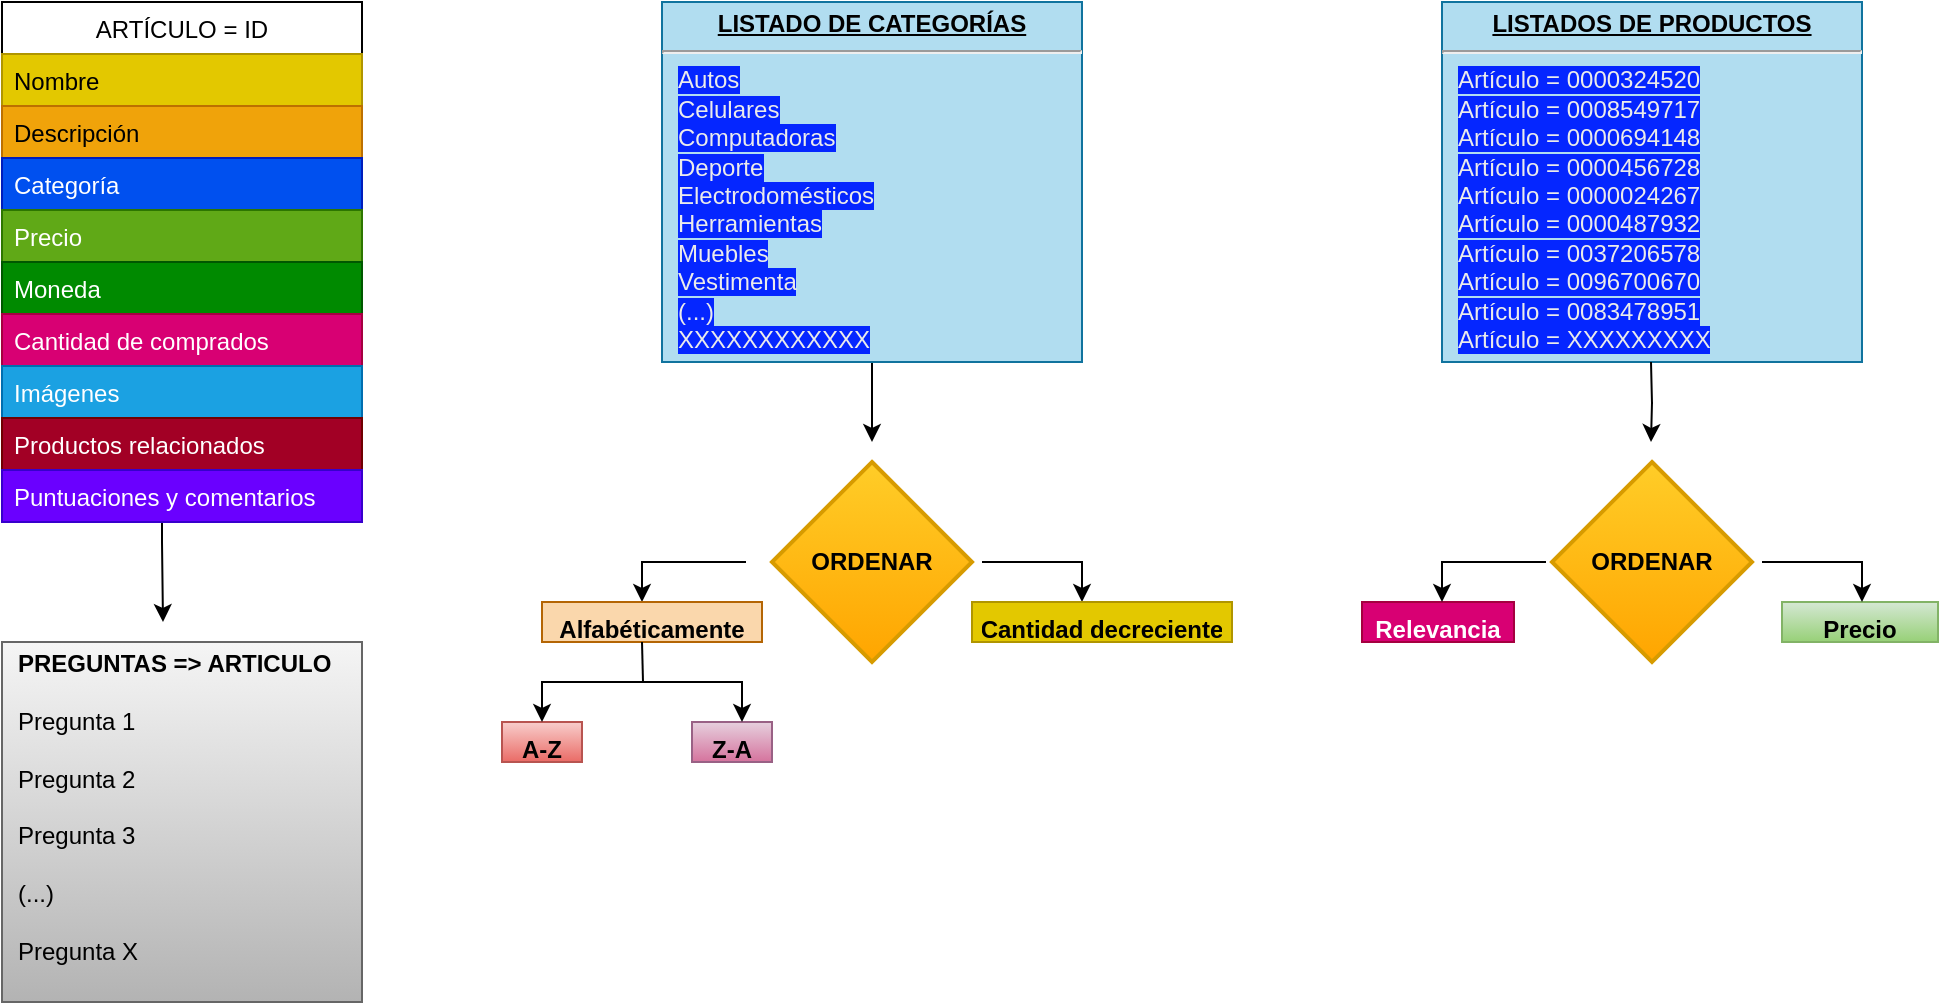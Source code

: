 <mxfile version="15.0.6" type="github">
  <diagram id="C5RBs43oDa-KdzZeNtuy" name="Page-1">
    <mxGraphModel dx="1422" dy="772" grid="1" gridSize="10" guides="1" tooltips="1" connect="1" arrows="1" fold="1" page="1" pageScale="1" pageWidth="827" pageHeight="1169" math="0" shadow="0">
      <root>
        <mxCell id="WIyWlLk6GJQsqaUBKTNV-0" />
        <mxCell id="WIyWlLk6GJQsqaUBKTNV-1" parent="WIyWlLk6GJQsqaUBKTNV-0" />
        <mxCell id="lX6z0dlG5qseJ-_prrLL-1" style="edgeStyle=orthogonalEdgeStyle;rounded=0;orthogonalLoop=1;jettySize=auto;html=1;" edge="1" parent="WIyWlLk6GJQsqaUBKTNV-1">
          <mxGeometry relative="1" as="geometry">
            <mxPoint x="90.5" y="320" as="targetPoint" />
            <mxPoint x="90" y="270" as="sourcePoint" />
            <Array as="points">
              <mxPoint x="90.5" y="280" />
              <mxPoint x="90.5" y="280" />
            </Array>
          </mxGeometry>
        </mxCell>
        <mxCell id="UBO7siHFTKgS_53xjMgw-1" value="ARTÍCULO = ID" style="swimlane;fontStyle=0;childLayout=stackLayout;horizontal=1;startSize=26;horizontalStack=0;resizeParent=1;resizeParentMax=0;resizeLast=0;collapsible=1;marginBottom=0;" parent="WIyWlLk6GJQsqaUBKTNV-1" vertex="1">
          <mxGeometry x="10" y="10" width="180" height="260" as="geometry" />
        </mxCell>
        <mxCell id="UBO7siHFTKgS_53xjMgw-2" value="Nombre" style="text;align=left;verticalAlign=top;spacingLeft=4;spacingRight=4;overflow=hidden;rotatable=0;points=[[0,0.5],[1,0.5]];portConstraint=eastwest;fillColor=#e3c800;strokeColor=#B09500;fontColor=#000000;" parent="UBO7siHFTKgS_53xjMgw-1" vertex="1">
          <mxGeometry y="26" width="180" height="26" as="geometry" />
        </mxCell>
        <mxCell id="UBO7siHFTKgS_53xjMgw-3" value="Descripción" style="text;strokeColor=#BD7000;fillColor=#f0a30a;align=left;verticalAlign=top;spacingLeft=4;spacingRight=4;overflow=hidden;rotatable=0;points=[[0,0.5],[1,0.5]];portConstraint=eastwest;fontColor=#000000;" parent="UBO7siHFTKgS_53xjMgw-1" vertex="1">
          <mxGeometry y="52" width="180" height="26" as="geometry" />
        </mxCell>
        <mxCell id="UBO7siHFTKgS_53xjMgw-4" value="Categoría&#xa;" style="text;strokeColor=#001DBC;fillColor=#0050ef;align=left;verticalAlign=top;spacingLeft=4;spacingRight=4;overflow=hidden;rotatable=0;points=[[0,0.5],[1,0.5]];portConstraint=eastwest;fontColor=#ffffff;" parent="UBO7siHFTKgS_53xjMgw-1" vertex="1">
          <mxGeometry y="78" width="180" height="26" as="geometry" />
        </mxCell>
        <mxCell id="UBO7siHFTKgS_53xjMgw-5" value="Precio" style="text;strokeColor=#2D7600;fillColor=#60a917;align=left;verticalAlign=top;spacingLeft=4;spacingRight=4;overflow=hidden;rotatable=0;points=[[0,0.5],[1,0.5]];portConstraint=eastwest;fontColor=#ffffff;" parent="UBO7siHFTKgS_53xjMgw-1" vertex="1">
          <mxGeometry y="104" width="180" height="26" as="geometry" />
        </mxCell>
        <mxCell id="UBO7siHFTKgS_53xjMgw-6" value="Moneda " style="text;strokeColor=#005700;fillColor=#008a00;align=left;verticalAlign=top;spacingLeft=4;spacingRight=4;overflow=hidden;rotatable=0;points=[[0,0.5],[1,0.5]];portConstraint=eastwest;fontColor=#ffffff;" parent="UBO7siHFTKgS_53xjMgw-1" vertex="1">
          <mxGeometry y="130" width="180" height="26" as="geometry" />
        </mxCell>
        <mxCell id="UBO7siHFTKgS_53xjMgw-7" value="Cantidad de comprados" style="text;strokeColor=#A50040;fillColor=#d80073;align=left;verticalAlign=top;spacingLeft=4;spacingRight=4;overflow=hidden;rotatable=0;points=[[0,0.5],[1,0.5]];portConstraint=eastwest;fontColor=#ffffff;" parent="UBO7siHFTKgS_53xjMgw-1" vertex="1">
          <mxGeometry y="156" width="180" height="26" as="geometry" />
        </mxCell>
        <mxCell id="UBO7siHFTKgS_53xjMgw-17" value="Imágenes" style="text;strokeColor=#006EAF;fillColor=#1ba1e2;align=left;verticalAlign=top;spacingLeft=4;spacingRight=4;overflow=hidden;rotatable=0;points=[[0,0.5],[1,0.5]];portConstraint=eastwest;fontColor=#ffffff;" parent="UBO7siHFTKgS_53xjMgw-1" vertex="1">
          <mxGeometry y="182" width="180" height="26" as="geometry" />
        </mxCell>
        <mxCell id="UBO7siHFTKgS_53xjMgw-18" value="Productos relacionados" style="text;strokeColor=#6F0000;fillColor=#a20025;align=left;verticalAlign=top;spacingLeft=4;spacingRight=4;overflow=hidden;rotatable=0;points=[[0,0.5],[1,0.5]];portConstraint=eastwest;fontColor=#ffffff;" parent="UBO7siHFTKgS_53xjMgw-1" vertex="1">
          <mxGeometry y="208" width="180" height="26" as="geometry" />
        </mxCell>
        <mxCell id="UBO7siHFTKgS_53xjMgw-19" value="Puntuaciones y comentarios" style="text;strokeColor=#3700CC;fillColor=#6a00ff;align=left;verticalAlign=top;spacingLeft=4;spacingRight=4;overflow=hidden;rotatable=0;points=[[0,0.5],[1,0.5]];portConstraint=eastwest;fontColor=#ffffff;" parent="UBO7siHFTKgS_53xjMgw-1" vertex="1">
          <mxGeometry y="234" width="180" height="26" as="geometry" />
        </mxCell>
        <mxCell id="lX6z0dlG5qseJ-_prrLL-0" value="&lt;p style=&quot;margin: 0px ; margin-top: 4px ; text-align: center ; text-decoration: underline&quot;&gt;&lt;/p&gt;&lt;p style=&quot;margin: 0px ; margin-left: 8px&quot;&gt;&lt;b&gt;PREGUNTAS =&amp;gt; ARTICULO&lt;/b&gt;&lt;/p&gt;&lt;p style=&quot;margin: 0px ; margin-left: 8px&quot;&gt;&lt;br&gt;&lt;/p&gt;&lt;p style=&quot;margin: 0px ; margin-left: 8px&quot;&gt;Pregunta 1&lt;/p&gt;&lt;p style=&quot;margin: 0px ; margin-left: 8px&quot;&gt;&lt;br&gt;&lt;/p&gt;&lt;p style=&quot;margin: 0px ; margin-left: 8px&quot;&gt;Pregunta 2&lt;/p&gt;&lt;p style=&quot;margin: 0px ; margin-left: 8px&quot;&gt;&lt;br&gt;&lt;/p&gt;&lt;p style=&quot;margin: 0px ; margin-left: 8px&quot;&gt;Pregunta 3&lt;/p&gt;&lt;p style=&quot;margin: 0px ; margin-left: 8px&quot;&gt;&lt;br&gt;&lt;/p&gt;&lt;p style=&quot;margin: 0px ; margin-left: 8px&quot;&gt;(...)&lt;/p&gt;&lt;p style=&quot;margin: 0px ; margin-left: 8px&quot;&gt;&lt;br&gt;&lt;/p&gt;&lt;p style=&quot;margin: 0px ; margin-left: 8px&quot;&gt;Pregunta X&lt;/p&gt;" style="verticalAlign=top;align=left;overflow=fill;fontSize=12;fontFamily=Helvetica;html=1;fillColor=#f5f5f5;strokeColor=#666666;gradientColor=#b3b3b3;" vertex="1" parent="WIyWlLk6GJQsqaUBKTNV-1">
          <mxGeometry x="10" y="330" width="180" height="180" as="geometry" />
        </mxCell>
        <mxCell id="lX6z0dlG5qseJ-_prrLL-23" value="" style="edgeStyle=orthogonalEdgeStyle;rounded=0;orthogonalLoop=1;jettySize=auto;html=1;" edge="1" parent="WIyWlLk6GJQsqaUBKTNV-1" source="lX6z0dlG5qseJ-_prrLL-7">
          <mxGeometry relative="1" as="geometry">
            <mxPoint x="445" y="230" as="targetPoint" />
          </mxGeometry>
        </mxCell>
        <mxCell id="lX6z0dlG5qseJ-_prrLL-7" value="&lt;p style=&quot;margin: 0px ; margin-top: 4px ; text-align: center ; text-decoration: underline&quot;&gt;&lt;b&gt;LISTADO DE CATEGORÍAS&lt;/b&gt;&lt;/p&gt;&lt;hr&gt;&lt;p style=&quot;margin: 0px ; margin-left: 8px&quot;&gt;&lt;span style=&quot;background-color: rgb(5 , 38 , 255)&quot;&gt;&lt;font color=&quot;#ebebeb&quot;&gt;Autos&lt;/font&gt;&lt;/span&gt;&lt;/p&gt;&lt;p style=&quot;margin: 0px ; margin-left: 8px&quot;&gt;&lt;span style=&quot;background-color: rgb(5 , 38 , 255)&quot;&gt;&lt;font color=&quot;#ebebeb&quot;&gt;Celulares&lt;/font&gt;&lt;/span&gt;&lt;/p&gt;&lt;p style=&quot;margin: 0px ; margin-left: 8px&quot;&gt;&lt;span style=&quot;background-color: rgb(5 , 38 , 255)&quot;&gt;&lt;font color=&quot;#ebebeb&quot;&gt;Computadoras&lt;/font&gt;&lt;/span&gt;&lt;/p&gt;&lt;p style=&quot;margin: 0px ; margin-left: 8px&quot;&gt;&lt;span style=&quot;background-color: rgb(5 , 38 , 255)&quot;&gt;&lt;font color=&quot;#ebebeb&quot;&gt;Deporte&lt;/font&gt;&lt;/span&gt;&lt;/p&gt;&lt;p style=&quot;margin: 0px ; margin-left: 8px&quot;&gt;&lt;span style=&quot;background-color: rgb(5 , 38 , 255)&quot;&gt;&lt;font color=&quot;#ebebeb&quot;&gt;Electrodomésticos&lt;/font&gt;&lt;/span&gt;&lt;/p&gt;&lt;p style=&quot;margin: 0px ; margin-left: 8px&quot;&gt;&lt;span style=&quot;background-color: rgb(5 , 38 , 255)&quot;&gt;&lt;font color=&quot;#ebebeb&quot;&gt;Herramientas&lt;/font&gt;&lt;/span&gt;&lt;/p&gt;&lt;p style=&quot;margin: 0px ; margin-left: 8px&quot;&gt;&lt;span style=&quot;background-color: rgb(5 , 38 , 255)&quot;&gt;&lt;font color=&quot;#ebebeb&quot;&gt;Muebles&lt;/font&gt;&lt;/span&gt;&lt;/p&gt;&lt;p style=&quot;margin: 0px ; margin-left: 8px&quot;&gt;&lt;span style=&quot;background-color: rgb(5 , 38 , 255)&quot;&gt;&lt;font color=&quot;#ebebeb&quot;&gt;Vestimenta&lt;/font&gt;&lt;/span&gt;&lt;/p&gt;&lt;p style=&quot;margin: 0px ; margin-left: 8px&quot;&gt;&lt;span style=&quot;background-color: rgb(5 , 38 , 255)&quot;&gt;&lt;font color=&quot;#ebebeb&quot;&gt;(...)&lt;/font&gt;&lt;/span&gt;&lt;/p&gt;&lt;p style=&quot;margin: 0px ; margin-left: 8px&quot;&gt;&lt;span style=&quot;background-color: rgb(5 , 38 , 255)&quot;&gt;&lt;font color=&quot;#ebebeb&quot;&gt;XXXXXXXXXXXX&lt;/font&gt;&lt;/span&gt;&lt;/p&gt;&lt;p style=&quot;margin: 0px ; margin-left: 8px&quot;&gt;&lt;br&gt;&lt;/p&gt;&lt;p style=&quot;margin: 0px ; margin-left: 8px&quot;&gt;&lt;br&gt;&lt;/p&gt;&lt;p style=&quot;margin: 0px ; margin-left: 8px&quot;&gt;&lt;br&gt;&lt;/p&gt;&lt;p style=&quot;margin: 0px ; margin-left: 8px&quot;&gt;&lt;br&gt;&lt;/p&gt;" style="verticalAlign=top;align=left;overflow=fill;fontSize=12;fontFamily=Helvetica;html=1;fillColor=#b1ddf0;strokeColor=#10739e;" vertex="1" parent="WIyWlLk6GJQsqaUBKTNV-1">
          <mxGeometry x="340" y="10" width="210" height="180" as="geometry" />
        </mxCell>
        <mxCell id="lX6z0dlG5qseJ-_prrLL-4" value="Precio" style="text;strokeColor=#82b366;fillColor=#d5e8d4;align=center;verticalAlign=top;spacingLeft=4;spacingRight=4;overflow=hidden;rotatable=0;points=[[0,0.5],[1,0.5]];portConstraint=eastwest;gradientColor=#97d077;fontStyle=1" vertex="1" parent="WIyWlLk6GJQsqaUBKTNV-1">
          <mxGeometry x="900" y="310" width="78" height="20" as="geometry" />
        </mxCell>
        <mxCell id="lX6z0dlG5qseJ-_prrLL-6" value="Relevancia" style="text;strokeColor=#A50040;fillColor=#d80073;align=center;verticalAlign=top;spacingLeft=4;spacingRight=4;overflow=hidden;rotatable=0;points=[[0,0.5],[1,0.5]];portConstraint=eastwest;fontStyle=1;fontColor=#ffffff;" vertex="1" parent="WIyWlLk6GJQsqaUBKTNV-1">
          <mxGeometry x="690" y="310" width="76" height="20" as="geometry" />
        </mxCell>
        <mxCell id="lX6z0dlG5qseJ-_prrLL-11" value="ORDENAR" style="strokeWidth=2;html=1;shape=mxgraph.flowchart.decision;whiteSpace=wrap;gradientColor=#ffa500;fillColor=#ffcd28;strokeColor=#d79b00;shadow=0;fontStyle=1" vertex="1" parent="WIyWlLk6GJQsqaUBKTNV-1">
          <mxGeometry x="395" y="240" width="100" height="100" as="geometry" />
        </mxCell>
        <mxCell id="lX6z0dlG5qseJ-_prrLL-20" value="" style="edgeStyle=orthogonalEdgeStyle;rounded=0;orthogonalLoop=1;jettySize=auto;html=1;" edge="1" parent="WIyWlLk6GJQsqaUBKTNV-1">
          <mxGeometry relative="1" as="geometry">
            <mxPoint x="382" y="290" as="sourcePoint" />
            <mxPoint x="330" y="310" as="targetPoint" />
            <Array as="points">
              <mxPoint x="330" y="290" />
            </Array>
          </mxGeometry>
        </mxCell>
        <mxCell id="lX6z0dlG5qseJ-_prrLL-21" value="" style="edgeStyle=orthogonalEdgeStyle;rounded=0;orthogonalLoop=1;jettySize=auto;html=1;" edge="1" parent="WIyWlLk6GJQsqaUBKTNV-1">
          <mxGeometry relative="1" as="geometry">
            <mxPoint x="500" y="290" as="sourcePoint" />
            <mxPoint x="550" y="310" as="targetPoint" />
            <Array as="points">
              <mxPoint x="550" y="290" />
              <mxPoint x="550" y="310" />
            </Array>
          </mxGeometry>
        </mxCell>
        <mxCell id="lX6z0dlG5qseJ-_prrLL-24" value="&lt;p style=&quot;margin: 0px ; margin-top: 4px ; text-align: center ; text-decoration: underline&quot;&gt;&lt;b&gt;LISTADOS DE PRODUCTOS&lt;/b&gt;&lt;/p&gt;&lt;hr&gt;&lt;p style=&quot;margin: 0px ; margin-left: 8px&quot;&gt;&lt;font color=&quot;#ebebeb&quot;&gt;&lt;span style=&quot;background-color: rgb(5 , 38 , 255)&quot;&gt;Artículo = 0000324520&lt;/span&gt;&lt;/font&gt;&lt;/p&gt;&lt;p style=&quot;margin: 0px ; margin-left: 8px&quot;&gt;&lt;span style=&quot;background-color: rgb(5 , 38 , 255) ; color: rgb(235 , 235 , 235)&quot;&gt;Artículo = 0008549717&lt;/span&gt;&lt;br&gt;&lt;/p&gt;&lt;p style=&quot;margin: 0px ; margin-left: 8px&quot;&gt;&lt;span style=&quot;color: rgb(235 , 235 , 235) ; background-color: rgb(5 , 38 , 255)&quot;&gt;Artículo = 0000694148&lt;/span&gt;&lt;span style=&quot;background-color: rgb(5 , 38 , 255) ; color: rgb(235 , 235 , 235)&quot;&gt;&lt;br&gt;&lt;/span&gt;&lt;/p&gt;&lt;p style=&quot;margin: 0px ; margin-left: 8px&quot;&gt;&lt;span style=&quot;color: rgb(235 , 235 , 235) ; background-color: rgb(5 , 38 , 255)&quot;&gt;Artículo = 0000456728&lt;/span&gt;&lt;span style=&quot;color: rgb(235 , 235 , 235) ; background-color: rgb(5 , 38 , 255)&quot;&gt;&lt;br&gt;&lt;/span&gt;&lt;/p&gt;&lt;p style=&quot;margin: 0px ; margin-left: 8px&quot;&gt;&lt;span style=&quot;color: rgb(235 , 235 , 235) ; background-color: rgb(5 , 38 , 255)&quot;&gt;Artículo = 0000024267&lt;/span&gt;&lt;span style=&quot;color: rgb(235 , 235 , 235) ; background-color: rgb(5 , 38 , 255)&quot;&gt;&lt;br&gt;&lt;/span&gt;&lt;/p&gt;&lt;p style=&quot;margin: 0px ; margin-left: 8px&quot;&gt;&lt;span style=&quot;color: rgb(235 , 235 , 235) ; background-color: rgb(5 , 38 , 255)&quot;&gt;Artículo = 0000487932&lt;/span&gt;&lt;span style=&quot;color: rgb(235 , 235 , 235) ; background-color: rgb(5 , 38 , 255)&quot;&gt;&lt;br&gt;&lt;/span&gt;&lt;/p&gt;&lt;p style=&quot;margin: 0px ; margin-left: 8px&quot;&gt;&lt;span style=&quot;color: rgb(235 , 235 , 235) ; background-color: rgb(5 , 38 , 255)&quot;&gt;Artículo = 0037206578&lt;/span&gt;&lt;span style=&quot;color: rgb(235 , 235 , 235) ; background-color: rgb(5 , 38 , 255)&quot;&gt;&lt;br&gt;&lt;/span&gt;&lt;/p&gt;&lt;p style=&quot;margin: 0px ; margin-left: 8px&quot;&gt;&lt;span style=&quot;color: rgb(235 , 235 , 235) ; background-color: rgb(5 , 38 , 255)&quot;&gt;Artículo = 0096700670&lt;/span&gt;&lt;span style=&quot;color: rgb(235 , 235 , 235) ; background-color: rgb(5 , 38 , 255)&quot;&gt;&lt;br&gt;&lt;/span&gt;&lt;/p&gt;&lt;p style=&quot;margin: 0px ; margin-left: 8px&quot;&gt;&lt;span style=&quot;color: rgb(235 , 235 , 235) ; background-color: rgb(5 , 38 , 255)&quot;&gt;Artículo = 0083478951&lt;/span&gt;&lt;span style=&quot;color: rgb(235 , 235 , 235) ; background-color: rgb(5 , 38 , 255)&quot;&gt;&lt;br&gt;&lt;/span&gt;&lt;/p&gt;&lt;p style=&quot;margin: 0px ; margin-left: 8px&quot;&gt;&lt;span style=&quot;color: rgb(235 , 235 , 235) ; background-color: rgb(5 , 38 , 255)&quot;&gt;Artículo = XXXXXXXXX&lt;/span&gt;&lt;span style=&quot;color: rgb(235 , 235 , 235) ; background-color: rgb(5 , 38 , 255)&quot;&gt;&lt;br&gt;&lt;/span&gt;&lt;/p&gt;&lt;p style=&quot;margin: 0px ; margin-left: 8px&quot;&gt;&lt;span style=&quot;background-color: rgb(5 , 38 , 255) ; color: rgb(235 , 235 , 235)&quot;&gt;&lt;br&gt;&lt;/span&gt;&lt;/p&gt;&lt;p style=&quot;margin: 0px ; margin-left: 8px&quot;&gt;&lt;br&gt;&lt;/p&gt;&lt;p style=&quot;margin: 0px ; margin-left: 8px&quot;&gt;&lt;br&gt;&lt;/p&gt;&lt;p style=&quot;margin: 0px ; margin-left: 8px&quot;&gt;&lt;br&gt;&lt;/p&gt;&lt;p style=&quot;margin: 0px ; margin-left: 8px&quot;&gt;&lt;br&gt;&lt;/p&gt;" style="verticalAlign=top;align=left;overflow=fill;fontSize=12;fontFamily=Helvetica;html=1;fillColor=#b1ddf0;strokeColor=#10739e;" vertex="1" parent="WIyWlLk6GJQsqaUBKTNV-1">
          <mxGeometry x="730" y="10" width="210" height="180" as="geometry" />
        </mxCell>
        <mxCell id="lX6z0dlG5qseJ-_prrLL-25" value="ORDENAR" style="strokeWidth=2;html=1;shape=mxgraph.flowchart.decision;whiteSpace=wrap;gradientColor=#ffa500;fillColor=#ffcd28;strokeColor=#d79b00;shadow=0;fontStyle=1" vertex="1" parent="WIyWlLk6GJQsqaUBKTNV-1">
          <mxGeometry x="785" y="240" width="100" height="100" as="geometry" />
        </mxCell>
        <mxCell id="lX6z0dlG5qseJ-_prrLL-26" value="" style="edgeStyle=orthogonalEdgeStyle;rounded=0;orthogonalLoop=1;jettySize=auto;html=1;" edge="1" parent="WIyWlLk6GJQsqaUBKTNV-1">
          <mxGeometry relative="1" as="geometry">
            <mxPoint x="834.5" y="190" as="sourcePoint" />
            <mxPoint x="834.5" y="230" as="targetPoint" />
          </mxGeometry>
        </mxCell>
        <mxCell id="lX6z0dlG5qseJ-_prrLL-27" value="Cantidad decreciente" style="text;strokeColor=#B09500;fillColor=#e3c800;align=center;verticalAlign=top;spacingLeft=4;spacingRight=4;overflow=hidden;rotatable=0;points=[[0,0.5],[1,0.5]];portConstraint=eastwest;fontStyle=1;fontColor=#000000;" vertex="1" parent="WIyWlLk6GJQsqaUBKTNV-1">
          <mxGeometry x="495" y="310" width="130" height="20" as="geometry" />
        </mxCell>
        <mxCell id="lX6z0dlG5qseJ-_prrLL-29" value="Alfabéticamente" style="text;strokeColor=#b46504;fillColor=#fad7ac;align=center;verticalAlign=top;spacingLeft=4;spacingRight=4;overflow=hidden;rotatable=0;points=[[0,0.5],[1,0.5]];portConstraint=eastwest;fontStyle=1" vertex="1" parent="WIyWlLk6GJQsqaUBKTNV-1">
          <mxGeometry x="280" y="310" width="110" height="20" as="geometry" />
        </mxCell>
        <mxCell id="lX6z0dlG5qseJ-_prrLL-30" value="A-Z" style="text;strokeColor=#b85450;fillColor=#f8cecc;align=center;verticalAlign=top;spacingLeft=4;spacingRight=4;overflow=hidden;rotatable=0;points=[[0,0.5],[1,0.5]];portConstraint=eastwest;fontStyle=1;gradientColor=#ea6b66;" vertex="1" parent="WIyWlLk6GJQsqaUBKTNV-1">
          <mxGeometry x="260" y="370" width="40" height="20" as="geometry" />
        </mxCell>
        <mxCell id="lX6z0dlG5qseJ-_prrLL-31" value="Z-A" style="text;strokeColor=#996185;fillColor=#e6d0de;align=center;verticalAlign=top;spacingLeft=4;spacingRight=4;overflow=hidden;rotatable=0;points=[[0,0.5],[1,0.5]];portConstraint=eastwest;fontStyle=1;gradientColor=#d5739d;" vertex="1" parent="WIyWlLk6GJQsqaUBKTNV-1">
          <mxGeometry x="355" y="370" width="40" height="20" as="geometry" />
        </mxCell>
        <mxCell id="lX6z0dlG5qseJ-_prrLL-34" value="" style="endArrow=none;html=1;" edge="1" parent="WIyWlLk6GJQsqaUBKTNV-1">
          <mxGeometry width="50" height="50" relative="1" as="geometry">
            <mxPoint x="330.5" y="350" as="sourcePoint" />
            <mxPoint x="330" y="330" as="targetPoint" />
          </mxGeometry>
        </mxCell>
        <mxCell id="lX6z0dlG5qseJ-_prrLL-36" value="" style="edgeStyle=orthogonalEdgeStyle;rounded=0;orthogonalLoop=1;jettySize=auto;html=1;" edge="1" parent="WIyWlLk6GJQsqaUBKTNV-1">
          <mxGeometry relative="1" as="geometry">
            <mxPoint x="330" y="350" as="sourcePoint" />
            <mxPoint x="380" y="370" as="targetPoint" />
            <Array as="points">
              <mxPoint x="380" y="350" />
              <mxPoint x="380" y="370" />
            </Array>
          </mxGeometry>
        </mxCell>
        <mxCell id="lX6z0dlG5qseJ-_prrLL-37" value="" style="edgeStyle=orthogonalEdgeStyle;rounded=0;orthogonalLoop=1;jettySize=auto;html=1;" edge="1" parent="WIyWlLk6GJQsqaUBKTNV-1">
          <mxGeometry relative="1" as="geometry">
            <mxPoint x="332" y="350" as="sourcePoint" />
            <mxPoint x="280" y="370" as="targetPoint" />
            <Array as="points">
              <mxPoint x="280" y="350" />
            </Array>
          </mxGeometry>
        </mxCell>
        <mxCell id="lX6z0dlG5qseJ-_prrLL-38" value="" style="edgeStyle=orthogonalEdgeStyle;rounded=0;orthogonalLoop=1;jettySize=auto;html=1;" edge="1" parent="WIyWlLk6GJQsqaUBKTNV-1">
          <mxGeometry relative="1" as="geometry">
            <mxPoint x="890" y="290" as="sourcePoint" />
            <mxPoint x="940" y="310" as="targetPoint" />
            <Array as="points">
              <mxPoint x="940" y="290" />
              <mxPoint x="940" y="310" />
            </Array>
          </mxGeometry>
        </mxCell>
        <mxCell id="lX6z0dlG5qseJ-_prrLL-39" value="" style="edgeStyle=orthogonalEdgeStyle;rounded=0;orthogonalLoop=1;jettySize=auto;html=1;" edge="1" parent="WIyWlLk6GJQsqaUBKTNV-1">
          <mxGeometry relative="1" as="geometry">
            <mxPoint x="782" y="290" as="sourcePoint" />
            <mxPoint x="730" y="310" as="targetPoint" />
            <Array as="points">
              <mxPoint x="730" y="290" />
            </Array>
          </mxGeometry>
        </mxCell>
      </root>
    </mxGraphModel>
  </diagram>
</mxfile>
